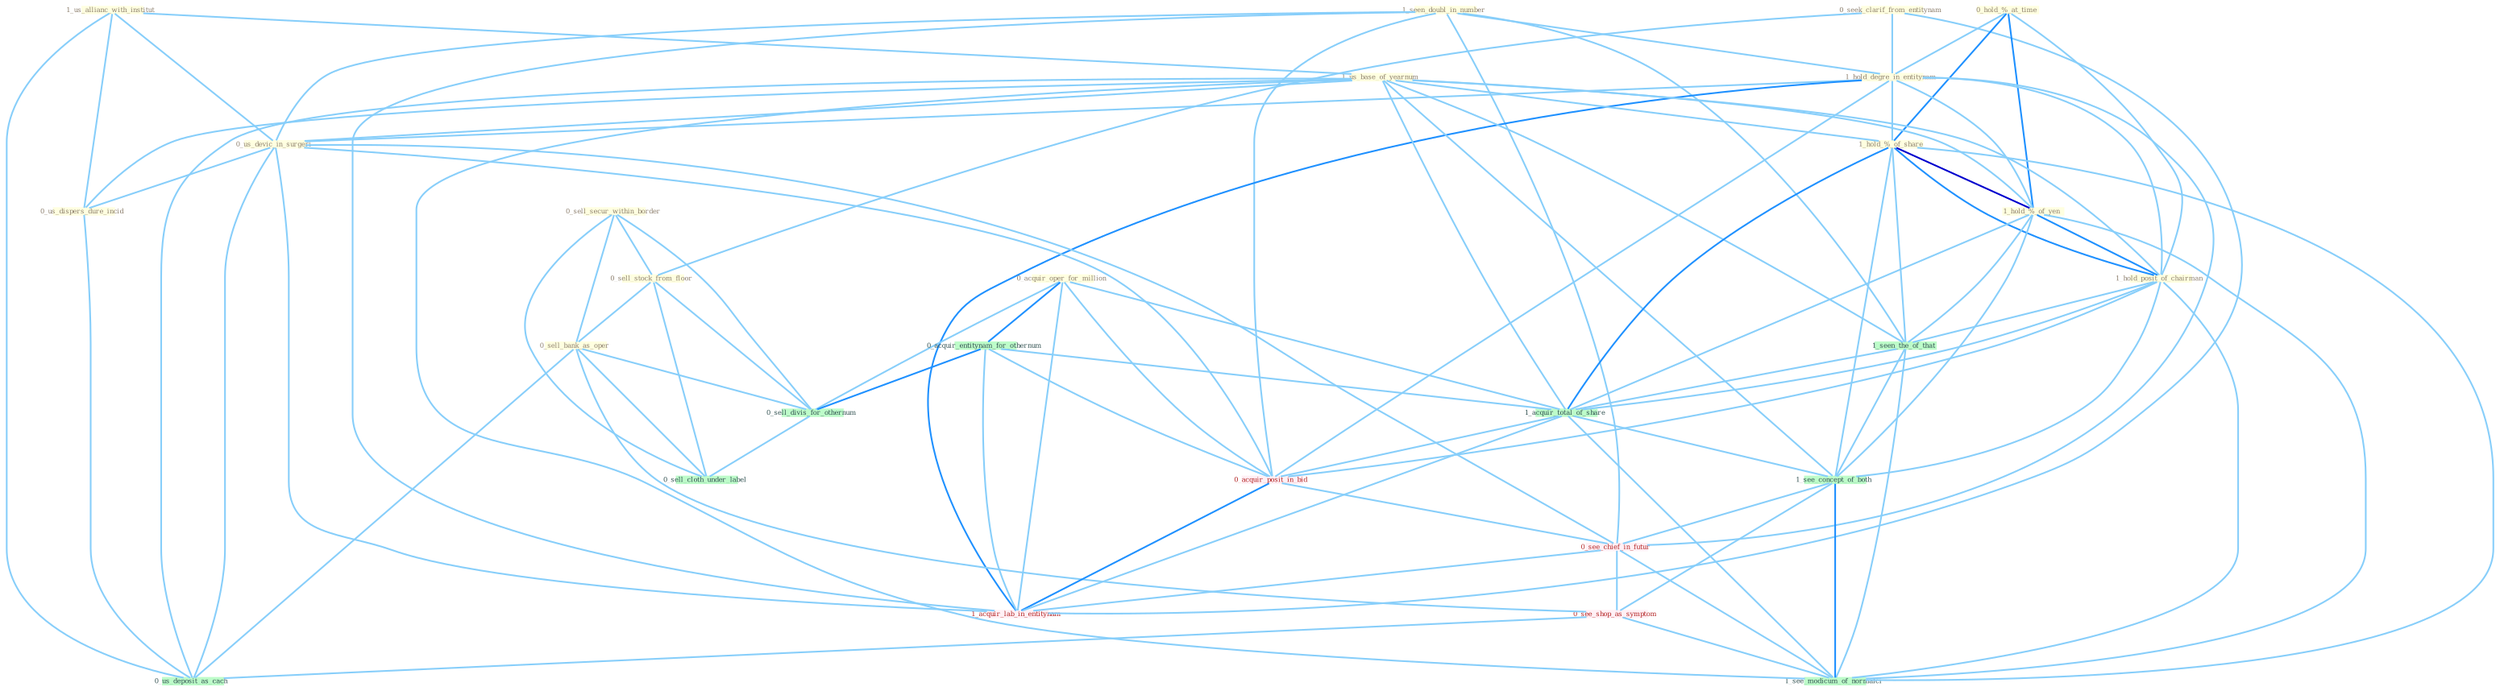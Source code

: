 Graph G{ 
    node
    [shape=polygon,style=filled,width=.5,height=.06,color="#BDFCC9",fixedsize=true,fontsize=4,
    fontcolor="#2f4f4f"];
    {node
    [color="#ffffe0", fontcolor="#8b7d6b"] "0_sell_secur_within_border " "1_seen_doubl_in_number " "0_seek_clarif_from_entitynam " "1_us_allianc_with_institut " "0_hold_%_at_time " "1_hold_degre_in_entitynam " "0_sell_stock_from_floor " "0_sell_bank_as_oper " "1_us_base_of_yearnum " "1_hold_%_of_share " "1_hold_%_of_yen " "1_hold_posit_of_chairman " "0_us_devic_in_surgeri " "0_acquir_oper_for_million " "0_us_dispers_dure_incid "}
{node [color="#fff0f5", fontcolor="#b22222"] "0_acquir_posit_in_bid " "0_see_chief_in_futur " "0_see_shop_as_symptom " "1_acquir_lab_in_entitynam "}
edge [color="#B0E2FF"];

	"0_sell_secur_within_border " -- "0_sell_stock_from_floor " [w="1", color="#87cefa" ];
	"0_sell_secur_within_border " -- "0_sell_bank_as_oper " [w="1", color="#87cefa" ];
	"0_sell_secur_within_border " -- "0_sell_divis_for_othernum " [w="1", color="#87cefa" ];
	"0_sell_secur_within_border " -- "0_sell_cloth_under_label " [w="1", color="#87cefa" ];
	"1_seen_doubl_in_number " -- "1_hold_degre_in_entitynam " [w="1", color="#87cefa" ];
	"1_seen_doubl_in_number " -- "0_us_devic_in_surgeri " [w="1", color="#87cefa" ];
	"1_seen_doubl_in_number " -- "1_seen_the_of_that " [w="1", color="#87cefa" ];
	"1_seen_doubl_in_number " -- "0_acquir_posit_in_bid " [w="1", color="#87cefa" ];
	"1_seen_doubl_in_number " -- "0_see_chief_in_futur " [w="1", color="#87cefa" ];
	"1_seen_doubl_in_number " -- "1_acquir_lab_in_entitynam " [w="1", color="#87cefa" ];
	"0_seek_clarif_from_entitynam " -- "1_hold_degre_in_entitynam " [w="1", color="#87cefa" ];
	"0_seek_clarif_from_entitynam " -- "0_sell_stock_from_floor " [w="1", color="#87cefa" ];
	"0_seek_clarif_from_entitynam " -- "1_acquir_lab_in_entitynam " [w="1", color="#87cefa" ];
	"1_us_allianc_with_institut " -- "1_us_base_of_yearnum " [w="1", color="#87cefa" ];
	"1_us_allianc_with_institut " -- "0_us_devic_in_surgeri " [w="1", color="#87cefa" ];
	"1_us_allianc_with_institut " -- "0_us_dispers_dure_incid " [w="1", color="#87cefa" ];
	"1_us_allianc_with_institut " -- "0_us_deposit_as_cach " [w="1", color="#87cefa" ];
	"0_hold_%_at_time " -- "1_hold_degre_in_entitynam " [w="1", color="#87cefa" ];
	"0_hold_%_at_time " -- "1_hold_%_of_share " [w="2", color="#1e90ff" , len=0.8];
	"0_hold_%_at_time " -- "1_hold_%_of_yen " [w="2", color="#1e90ff" , len=0.8];
	"0_hold_%_at_time " -- "1_hold_posit_of_chairman " [w="1", color="#87cefa" ];
	"1_hold_degre_in_entitynam " -- "1_hold_%_of_share " [w="1", color="#87cefa" ];
	"1_hold_degre_in_entitynam " -- "1_hold_%_of_yen " [w="1", color="#87cefa" ];
	"1_hold_degre_in_entitynam " -- "1_hold_posit_of_chairman " [w="1", color="#87cefa" ];
	"1_hold_degre_in_entitynam " -- "0_us_devic_in_surgeri " [w="1", color="#87cefa" ];
	"1_hold_degre_in_entitynam " -- "0_acquir_posit_in_bid " [w="1", color="#87cefa" ];
	"1_hold_degre_in_entitynam " -- "0_see_chief_in_futur " [w="1", color="#87cefa" ];
	"1_hold_degre_in_entitynam " -- "1_acquir_lab_in_entitynam " [w="2", color="#1e90ff" , len=0.8];
	"0_sell_stock_from_floor " -- "0_sell_bank_as_oper " [w="1", color="#87cefa" ];
	"0_sell_stock_from_floor " -- "0_sell_divis_for_othernum " [w="1", color="#87cefa" ];
	"0_sell_stock_from_floor " -- "0_sell_cloth_under_label " [w="1", color="#87cefa" ];
	"0_sell_bank_as_oper " -- "0_sell_divis_for_othernum " [w="1", color="#87cefa" ];
	"0_sell_bank_as_oper " -- "0_sell_cloth_under_label " [w="1", color="#87cefa" ];
	"0_sell_bank_as_oper " -- "0_see_shop_as_symptom " [w="1", color="#87cefa" ];
	"0_sell_bank_as_oper " -- "0_us_deposit_as_cach " [w="1", color="#87cefa" ];
	"1_us_base_of_yearnum " -- "1_hold_%_of_share " [w="1", color="#87cefa" ];
	"1_us_base_of_yearnum " -- "1_hold_%_of_yen " [w="1", color="#87cefa" ];
	"1_us_base_of_yearnum " -- "1_hold_posit_of_chairman " [w="1", color="#87cefa" ];
	"1_us_base_of_yearnum " -- "0_us_devic_in_surgeri " [w="1", color="#87cefa" ];
	"1_us_base_of_yearnum " -- "0_us_dispers_dure_incid " [w="1", color="#87cefa" ];
	"1_us_base_of_yearnum " -- "1_seen_the_of_that " [w="1", color="#87cefa" ];
	"1_us_base_of_yearnum " -- "1_acquir_total_of_share " [w="1", color="#87cefa" ];
	"1_us_base_of_yearnum " -- "1_see_concept_of_both " [w="1", color="#87cefa" ];
	"1_us_base_of_yearnum " -- "0_us_deposit_as_cach " [w="1", color="#87cefa" ];
	"1_us_base_of_yearnum " -- "1_see_modicum_of_normalci " [w="1", color="#87cefa" ];
	"1_hold_%_of_share " -- "1_hold_%_of_yen " [w="3", color="#0000cd" , len=0.6];
	"1_hold_%_of_share " -- "1_hold_posit_of_chairman " [w="2", color="#1e90ff" , len=0.8];
	"1_hold_%_of_share " -- "1_seen_the_of_that " [w="1", color="#87cefa" ];
	"1_hold_%_of_share " -- "1_acquir_total_of_share " [w="2", color="#1e90ff" , len=0.8];
	"1_hold_%_of_share " -- "1_see_concept_of_both " [w="1", color="#87cefa" ];
	"1_hold_%_of_share " -- "1_see_modicum_of_normalci " [w="1", color="#87cefa" ];
	"1_hold_%_of_yen " -- "1_hold_posit_of_chairman " [w="2", color="#1e90ff" , len=0.8];
	"1_hold_%_of_yen " -- "1_seen_the_of_that " [w="1", color="#87cefa" ];
	"1_hold_%_of_yen " -- "1_acquir_total_of_share " [w="1", color="#87cefa" ];
	"1_hold_%_of_yen " -- "1_see_concept_of_both " [w="1", color="#87cefa" ];
	"1_hold_%_of_yen " -- "1_see_modicum_of_normalci " [w="1", color="#87cefa" ];
	"1_hold_posit_of_chairman " -- "1_seen_the_of_that " [w="1", color="#87cefa" ];
	"1_hold_posit_of_chairman " -- "1_acquir_total_of_share " [w="1", color="#87cefa" ];
	"1_hold_posit_of_chairman " -- "0_acquir_posit_in_bid " [w="1", color="#87cefa" ];
	"1_hold_posit_of_chairman " -- "1_see_concept_of_both " [w="1", color="#87cefa" ];
	"1_hold_posit_of_chairman " -- "1_see_modicum_of_normalci " [w="1", color="#87cefa" ];
	"0_us_devic_in_surgeri " -- "0_us_dispers_dure_incid " [w="1", color="#87cefa" ];
	"0_us_devic_in_surgeri " -- "0_acquir_posit_in_bid " [w="1", color="#87cefa" ];
	"0_us_devic_in_surgeri " -- "0_see_chief_in_futur " [w="1", color="#87cefa" ];
	"0_us_devic_in_surgeri " -- "1_acquir_lab_in_entitynam " [w="1", color="#87cefa" ];
	"0_us_devic_in_surgeri " -- "0_us_deposit_as_cach " [w="1", color="#87cefa" ];
	"0_acquir_oper_for_million " -- "0_acquir_entitynam_for_othernum " [w="2", color="#1e90ff" , len=0.8];
	"0_acquir_oper_for_million " -- "0_sell_divis_for_othernum " [w="1", color="#87cefa" ];
	"0_acquir_oper_for_million " -- "1_acquir_total_of_share " [w="1", color="#87cefa" ];
	"0_acquir_oper_for_million " -- "0_acquir_posit_in_bid " [w="1", color="#87cefa" ];
	"0_acquir_oper_for_million " -- "1_acquir_lab_in_entitynam " [w="1", color="#87cefa" ];
	"0_us_dispers_dure_incid " -- "0_us_deposit_as_cach " [w="1", color="#87cefa" ];
	"0_acquir_entitynam_for_othernum " -- "0_sell_divis_for_othernum " [w="2", color="#1e90ff" , len=0.8];
	"0_acquir_entitynam_for_othernum " -- "1_acquir_total_of_share " [w="1", color="#87cefa" ];
	"0_acquir_entitynam_for_othernum " -- "0_acquir_posit_in_bid " [w="1", color="#87cefa" ];
	"0_acquir_entitynam_for_othernum " -- "1_acquir_lab_in_entitynam " [w="1", color="#87cefa" ];
	"1_seen_the_of_that " -- "1_acquir_total_of_share " [w="1", color="#87cefa" ];
	"1_seen_the_of_that " -- "1_see_concept_of_both " [w="1", color="#87cefa" ];
	"1_seen_the_of_that " -- "1_see_modicum_of_normalci " [w="1", color="#87cefa" ];
	"0_sell_divis_for_othernum " -- "0_sell_cloth_under_label " [w="1", color="#87cefa" ];
	"1_acquir_total_of_share " -- "0_acquir_posit_in_bid " [w="1", color="#87cefa" ];
	"1_acquir_total_of_share " -- "1_see_concept_of_both " [w="1", color="#87cefa" ];
	"1_acquir_total_of_share " -- "1_acquir_lab_in_entitynam " [w="1", color="#87cefa" ];
	"1_acquir_total_of_share " -- "1_see_modicum_of_normalci " [w="1", color="#87cefa" ];
	"0_acquir_posit_in_bid " -- "0_see_chief_in_futur " [w="1", color="#87cefa" ];
	"0_acquir_posit_in_bid " -- "1_acquir_lab_in_entitynam " [w="2", color="#1e90ff" , len=0.8];
	"1_see_concept_of_both " -- "0_see_chief_in_futur " [w="1", color="#87cefa" ];
	"1_see_concept_of_both " -- "0_see_shop_as_symptom " [w="1", color="#87cefa" ];
	"1_see_concept_of_both " -- "1_see_modicum_of_normalci " [w="2", color="#1e90ff" , len=0.8];
	"0_see_chief_in_futur " -- "0_see_shop_as_symptom " [w="1", color="#87cefa" ];
	"0_see_chief_in_futur " -- "1_acquir_lab_in_entitynam " [w="1", color="#87cefa" ];
	"0_see_chief_in_futur " -- "1_see_modicum_of_normalci " [w="1", color="#87cefa" ];
	"0_see_shop_as_symptom " -- "0_us_deposit_as_cach " [w="1", color="#87cefa" ];
	"0_see_shop_as_symptom " -- "1_see_modicum_of_normalci " [w="1", color="#87cefa" ];
}